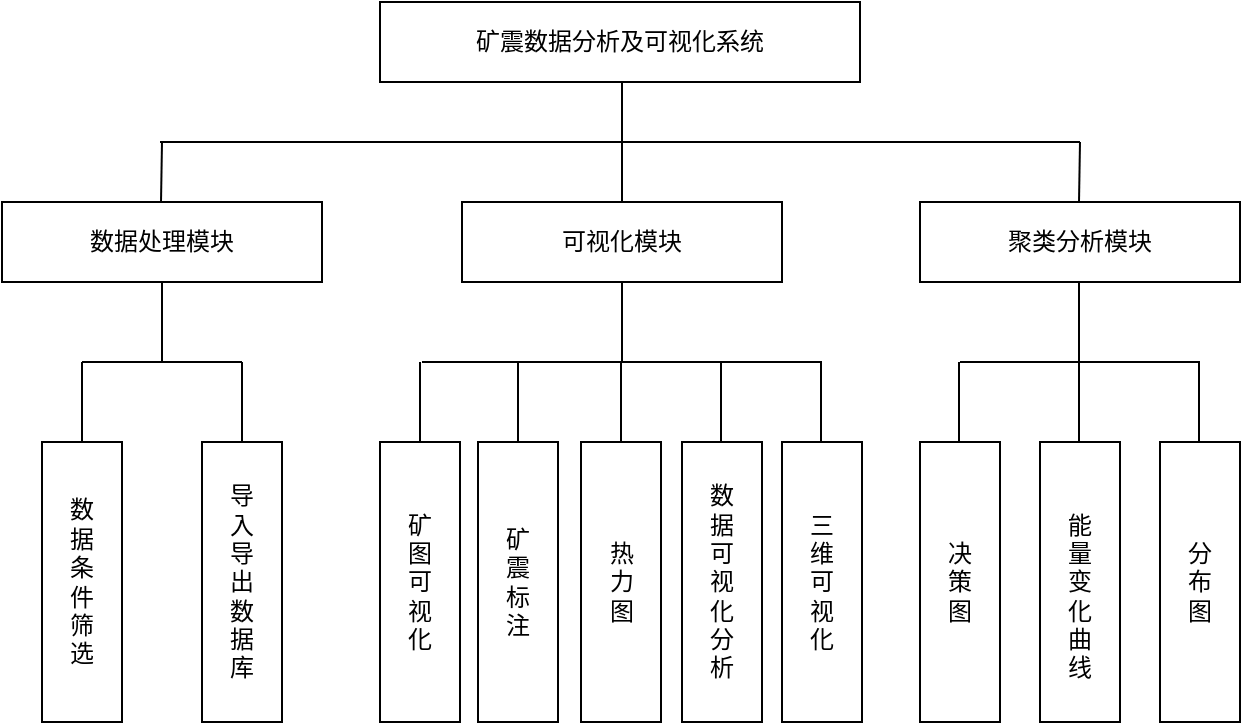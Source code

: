 <mxfile version="18.0.7" type="github">
  <diagram id="O1YDOrkmlZ7L14kGxCei" name="Page-1">
    <mxGraphModel dx="1483" dy="736" grid="1" gridSize="10" guides="1" tooltips="1" connect="1" arrows="1" fold="1" page="1" pageScale="1" pageWidth="827" pageHeight="1169" math="0" shadow="0">
      <root>
        <mxCell id="0" />
        <mxCell id="1" parent="0" />
        <mxCell id="qPho_SbqXq2HouKDJGlT-2" value="&lt;span style=&quot;&quot;&gt;矿震数据分析及可视化系统&lt;/span&gt;" style="rounded=0;whiteSpace=wrap;html=1;" parent="1" vertex="1">
          <mxGeometry x="279" y="60" width="240" height="40" as="geometry" />
        </mxCell>
        <mxCell id="qPho_SbqXq2HouKDJGlT-3" value="" style="endArrow=none;html=1;rounded=0;" parent="1" edge="1">
          <mxGeometry width="50" height="50" relative="1" as="geometry">
            <mxPoint x="169" y="130" as="sourcePoint" />
            <mxPoint x="629" y="130" as="targetPoint" />
          </mxGeometry>
        </mxCell>
        <mxCell id="qPho_SbqXq2HouKDJGlT-5" value="数据处理模块" style="rounded=0;whiteSpace=wrap;html=1;" parent="1" vertex="1">
          <mxGeometry x="90" y="160" width="160" height="40" as="geometry" />
        </mxCell>
        <mxCell id="qPho_SbqXq2HouKDJGlT-6" value="数&lt;br&gt;据&lt;br&gt;条&lt;br&gt;件&lt;br&gt;筛&lt;br&gt;选" style="rounded=0;whiteSpace=wrap;html=1;" parent="1" vertex="1">
          <mxGeometry x="110" y="280" width="40" height="140" as="geometry" />
        </mxCell>
        <mxCell id="qPho_SbqXq2HouKDJGlT-7" value="导&lt;br&gt;入&lt;br&gt;导&lt;br&gt;出&lt;br&gt;数&lt;br&gt;据&lt;br&gt;库" style="rounded=0;whiteSpace=wrap;html=1;" parent="1" vertex="1">
          <mxGeometry x="190" y="280" width="40" height="140" as="geometry" />
        </mxCell>
        <mxCell id="qPho_SbqXq2HouKDJGlT-11" value="可视化模块" style="rounded=0;whiteSpace=wrap;html=1;" parent="1" vertex="1">
          <mxGeometry x="320" y="160" width="160" height="40" as="geometry" />
        </mxCell>
        <mxCell id="qPho_SbqXq2HouKDJGlT-12" value="聚类分析模块" style="rounded=0;whiteSpace=wrap;html=1;" parent="1" vertex="1">
          <mxGeometry x="549" y="160" width="160" height="40" as="geometry" />
        </mxCell>
        <mxCell id="qPho_SbqXq2HouKDJGlT-14" value="矿&lt;br&gt;图&lt;br&gt;可&lt;br&gt;视&lt;br&gt;化" style="rounded=0;whiteSpace=wrap;html=1;" parent="1" vertex="1">
          <mxGeometry x="279" y="280" width="40" height="140" as="geometry" />
        </mxCell>
        <mxCell id="3iapmWC0ZGxWSZRQcOK3-1" value="矿&lt;br&gt;震&lt;br&gt;标&lt;br&gt;注" style="rounded=0;whiteSpace=wrap;html=1;" parent="1" vertex="1">
          <mxGeometry x="328" y="280" width="40" height="140" as="geometry" />
        </mxCell>
        <mxCell id="3iapmWC0ZGxWSZRQcOK3-2" value="热&lt;br&gt;力&lt;br&gt;&lt;span style=&quot;color: rgba(0, 0, 0, 0); font-family: monospace; font-size: 0px; text-align: start;&quot;&gt;%3CmxGraphModel%3E%3Croot%3E%3CmxCell%20id%3D%220%22%2F%3E%3CmxCell%20id%3D%221%22%20parent%3D%220%22%2F%3E%3CmxCell%20id%3D%222%22%20value%3D%22%E7%9F%BF%26lt%3Bbr%26gt%3B%E9%9C%87%26lt%3Bbr%26gt%3B%E6%A0%87%26lt%3Bbr%26gt%3B%E6%B3%A8%22%20style%3D%22rounded%3D0%3BwhiteSpace%3Dwrap%3Bhtml%3D1%3B%22%20vertex%3D%221%22%20parent%3D%221%22%3E%3CmxGeometry%20x%3D%22360%22%20y%3D%22260%22%20width%3D%2230%22%20height%3D%22135%22%20as%3D%22geometry%22%2F%3E%3C%2FmxCell%3E%3C%2Froot%3E%3C%2FmxGraphModel%3E&lt;/span&gt;图" style="rounded=0;whiteSpace=wrap;html=1;" parent="1" vertex="1">
          <mxGeometry x="379.5" y="280" width="40" height="140" as="geometry" />
        </mxCell>
        <mxCell id="3iapmWC0ZGxWSZRQcOK3-4" value="三&lt;br&gt;维&lt;br&gt;可&lt;br&gt;视&lt;br&gt;化" style="rounded=0;whiteSpace=wrap;html=1;" parent="1" vertex="1">
          <mxGeometry x="480" y="280" width="40" height="140" as="geometry" />
        </mxCell>
        <mxCell id="3iapmWC0ZGxWSZRQcOK3-6" value="数&lt;br&gt;据&lt;br&gt;可&lt;br&gt;视&lt;br&gt;化&lt;br&gt;分&lt;br&gt;析" style="rounded=0;whiteSpace=wrap;html=1;" parent="1" vertex="1">
          <mxGeometry x="430" y="280" width="40" height="140" as="geometry" />
        </mxCell>
        <mxCell id="3iapmWC0ZGxWSZRQcOK3-8" value="决&lt;br&gt;策&lt;br&gt;图" style="rounded=0;whiteSpace=wrap;html=1;" parent="1" vertex="1">
          <mxGeometry x="549" y="280" width="40" height="140" as="geometry" />
        </mxCell>
        <mxCell id="3iapmWC0ZGxWSZRQcOK3-10" value="&lt;br&gt;能&lt;br&gt;量&lt;br&gt;变&lt;br&gt;化&lt;br&gt;曲&lt;br&gt;线" style="rounded=0;whiteSpace=wrap;html=1;" parent="1" vertex="1">
          <mxGeometry x="609" y="280" width="40" height="140" as="geometry" />
        </mxCell>
        <mxCell id="3iapmWC0ZGxWSZRQcOK3-11" value="分&lt;br&gt;布&lt;br&gt;图" style="rounded=0;whiteSpace=wrap;html=1;" parent="1" vertex="1">
          <mxGeometry x="669" y="280" width="40" height="140" as="geometry" />
        </mxCell>
        <mxCell id="3iapmWC0ZGxWSZRQcOK3-15" value="" style="endArrow=none;html=1;rounded=0;" parent="1" edge="1">
          <mxGeometry width="50" height="50" relative="1" as="geometry">
            <mxPoint x="169.5" y="160" as="sourcePoint" />
            <mxPoint x="170" y="130" as="targetPoint" />
          </mxGeometry>
        </mxCell>
        <mxCell id="3iapmWC0ZGxWSZRQcOK3-16" value="" style="endArrow=none;html=1;rounded=0;" parent="1" edge="1">
          <mxGeometry width="50" height="50" relative="1" as="geometry">
            <mxPoint x="400" y="160" as="sourcePoint" />
            <mxPoint x="400" y="120" as="targetPoint" />
          </mxGeometry>
        </mxCell>
        <mxCell id="3iapmWC0ZGxWSZRQcOK3-18" value="" style="endArrow=none;html=1;rounded=0;exitX=0.5;exitY=0;exitDx=0;exitDy=0;" parent="1" edge="1">
          <mxGeometry width="50" height="50" relative="1" as="geometry">
            <mxPoint x="628.5" y="160" as="sourcePoint" />
            <mxPoint x="629" y="130" as="targetPoint" />
          </mxGeometry>
        </mxCell>
        <mxCell id="3iapmWC0ZGxWSZRQcOK3-21" value="" style="endArrow=none;html=1;rounded=0;" parent="1" edge="1">
          <mxGeometry width="50" height="50" relative="1" as="geometry">
            <mxPoint x="130" y="240" as="sourcePoint" />
            <mxPoint x="210" y="240" as="targetPoint" />
            <Array as="points">
              <mxPoint x="170" y="240" />
            </Array>
          </mxGeometry>
        </mxCell>
        <mxCell id="3iapmWC0ZGxWSZRQcOK3-22" value="" style="endArrow=none;html=1;rounded=0;" parent="1" edge="1">
          <mxGeometry width="50" height="50" relative="1" as="geometry">
            <mxPoint x="400" y="120" as="sourcePoint" />
            <mxPoint x="400" y="100" as="targetPoint" />
          </mxGeometry>
        </mxCell>
        <mxCell id="3iapmWC0ZGxWSZRQcOK3-40" value="" style="endArrow=none;html=1;rounded=0;" parent="1" edge="1">
          <mxGeometry width="50" height="50" relative="1" as="geometry">
            <mxPoint x="300" y="240" as="sourcePoint" />
            <mxPoint x="500" y="240" as="targetPoint" />
          </mxGeometry>
        </mxCell>
        <mxCell id="3iapmWC0ZGxWSZRQcOK3-41" value="" style="endArrow=none;html=1;rounded=0;" parent="1" edge="1">
          <mxGeometry width="50" height="50" relative="1" as="geometry">
            <mxPoint x="689" y="240" as="sourcePoint" />
            <mxPoint x="569" y="240" as="targetPoint" />
          </mxGeometry>
        </mxCell>
        <mxCell id="3iapmWC0ZGxWSZRQcOK3-42" value="" style="endArrow=none;html=1;rounded=0;exitX=0.5;exitY=0;exitDx=0;exitDy=0;" parent="1" source="qPho_SbqXq2HouKDJGlT-6" edge="1">
          <mxGeometry width="50" height="50" relative="1" as="geometry">
            <mxPoint x="410" y="130" as="sourcePoint" />
            <mxPoint x="130" y="240" as="targetPoint" />
          </mxGeometry>
        </mxCell>
        <mxCell id="3iapmWC0ZGxWSZRQcOK3-43" value="" style="endArrow=none;html=1;rounded=0;exitX=0.5;exitY=0;exitDx=0;exitDy=0;" parent="1" source="qPho_SbqXq2HouKDJGlT-7" edge="1">
          <mxGeometry width="50" height="50" relative="1" as="geometry">
            <mxPoint x="420" y="140" as="sourcePoint" />
            <mxPoint x="210" y="240" as="targetPoint" />
          </mxGeometry>
        </mxCell>
        <mxCell id="3iapmWC0ZGxWSZRQcOK3-44" value="" style="endArrow=none;html=1;rounded=0;entryX=0.5;entryY=1;entryDx=0;entryDy=0;" parent="1" target="qPho_SbqXq2HouKDJGlT-5" edge="1">
          <mxGeometry width="50" height="50" relative="1" as="geometry">
            <mxPoint x="170" y="240" as="sourcePoint" />
            <mxPoint x="429.5" y="120" as="targetPoint" />
          </mxGeometry>
        </mxCell>
        <mxCell id="3iapmWC0ZGxWSZRQcOK3-45" value="" style="endArrow=none;html=1;rounded=0;entryX=0.5;entryY=1;entryDx=0;entryDy=0;" parent="1" target="qPho_SbqXq2HouKDJGlT-11" edge="1">
          <mxGeometry width="50" height="50" relative="1" as="geometry">
            <mxPoint x="400" y="240" as="sourcePoint" />
            <mxPoint x="439.5" y="120" as="targetPoint" />
          </mxGeometry>
        </mxCell>
        <mxCell id="3iapmWC0ZGxWSZRQcOK3-46" value="" style="endArrow=none;html=1;rounded=0;exitX=0.5;exitY=0;exitDx=0;exitDy=0;" parent="1" source="qPho_SbqXq2HouKDJGlT-14" edge="1">
          <mxGeometry width="50" height="50" relative="1" as="geometry">
            <mxPoint x="450" y="170" as="sourcePoint" />
            <mxPoint x="299" y="240" as="targetPoint" />
          </mxGeometry>
        </mxCell>
        <mxCell id="3iapmWC0ZGxWSZRQcOK3-47" value="" style="endArrow=none;html=1;rounded=0;exitX=0.5;exitY=0;exitDx=0;exitDy=0;" parent="1" source="3iapmWC0ZGxWSZRQcOK3-1" edge="1">
          <mxGeometry width="50" height="50" relative="1" as="geometry">
            <mxPoint x="460" y="180" as="sourcePoint" />
            <mxPoint x="348" y="240" as="targetPoint" />
          </mxGeometry>
        </mxCell>
        <mxCell id="3iapmWC0ZGxWSZRQcOK3-48" value="" style="endArrow=none;html=1;rounded=0;exitX=0.5;exitY=0;exitDx=0;exitDy=0;" parent="1" edge="1">
          <mxGeometry width="50" height="50" relative="1" as="geometry">
            <mxPoint x="399.5" y="280" as="sourcePoint" />
            <mxPoint x="399.5" y="240" as="targetPoint" />
          </mxGeometry>
        </mxCell>
        <mxCell id="3iapmWC0ZGxWSZRQcOK3-49" value="" style="endArrow=none;html=1;rounded=0;exitX=0.5;exitY=0;exitDx=0;exitDy=0;" parent="1" edge="1">
          <mxGeometry width="50" height="50" relative="1" as="geometry">
            <mxPoint x="449.5" y="280" as="sourcePoint" />
            <mxPoint x="449.5" y="240" as="targetPoint" />
          </mxGeometry>
        </mxCell>
        <mxCell id="3iapmWC0ZGxWSZRQcOK3-50" value="" style="endArrow=none;html=1;rounded=0;exitX=0.5;exitY=0;exitDx=0;exitDy=0;" parent="1" edge="1">
          <mxGeometry width="50" height="50" relative="1" as="geometry">
            <mxPoint x="499.5" y="280" as="sourcePoint" />
            <mxPoint x="499.5" y="240" as="targetPoint" />
          </mxGeometry>
        </mxCell>
        <mxCell id="3iapmWC0ZGxWSZRQcOK3-51" value="" style="endArrow=none;html=1;rounded=0;exitX=0.5;exitY=0;exitDx=0;exitDy=0;" parent="1" edge="1">
          <mxGeometry width="50" height="50" relative="1" as="geometry">
            <mxPoint x="568.5" y="280" as="sourcePoint" />
            <mxPoint x="568.5" y="240" as="targetPoint" />
          </mxGeometry>
        </mxCell>
        <mxCell id="3iapmWC0ZGxWSZRQcOK3-52" value="" style="endArrow=none;html=1;rounded=0;exitX=0.5;exitY=0;exitDx=0;exitDy=0;" parent="1" edge="1">
          <mxGeometry width="50" height="50" relative="1" as="geometry">
            <mxPoint x="628.5" y="280" as="sourcePoint" />
            <mxPoint x="628.5" y="240" as="targetPoint" />
          </mxGeometry>
        </mxCell>
        <mxCell id="3iapmWC0ZGxWSZRQcOK3-53" value="" style="endArrow=none;html=1;rounded=0;exitX=0.5;exitY=0;exitDx=0;exitDy=0;" parent="1" edge="1">
          <mxGeometry width="50" height="50" relative="1" as="geometry">
            <mxPoint x="628.5" y="240" as="sourcePoint" />
            <mxPoint x="628.5" y="200" as="targetPoint" />
          </mxGeometry>
        </mxCell>
        <mxCell id="3iapmWC0ZGxWSZRQcOK3-54" value="" style="endArrow=none;html=1;rounded=0;exitX=0.5;exitY=0;exitDx=0;exitDy=0;" parent="1" edge="1">
          <mxGeometry width="50" height="50" relative="1" as="geometry">
            <mxPoint x="688.5" y="280" as="sourcePoint" />
            <mxPoint x="688.5" y="240" as="targetPoint" />
          </mxGeometry>
        </mxCell>
      </root>
    </mxGraphModel>
  </diagram>
</mxfile>
